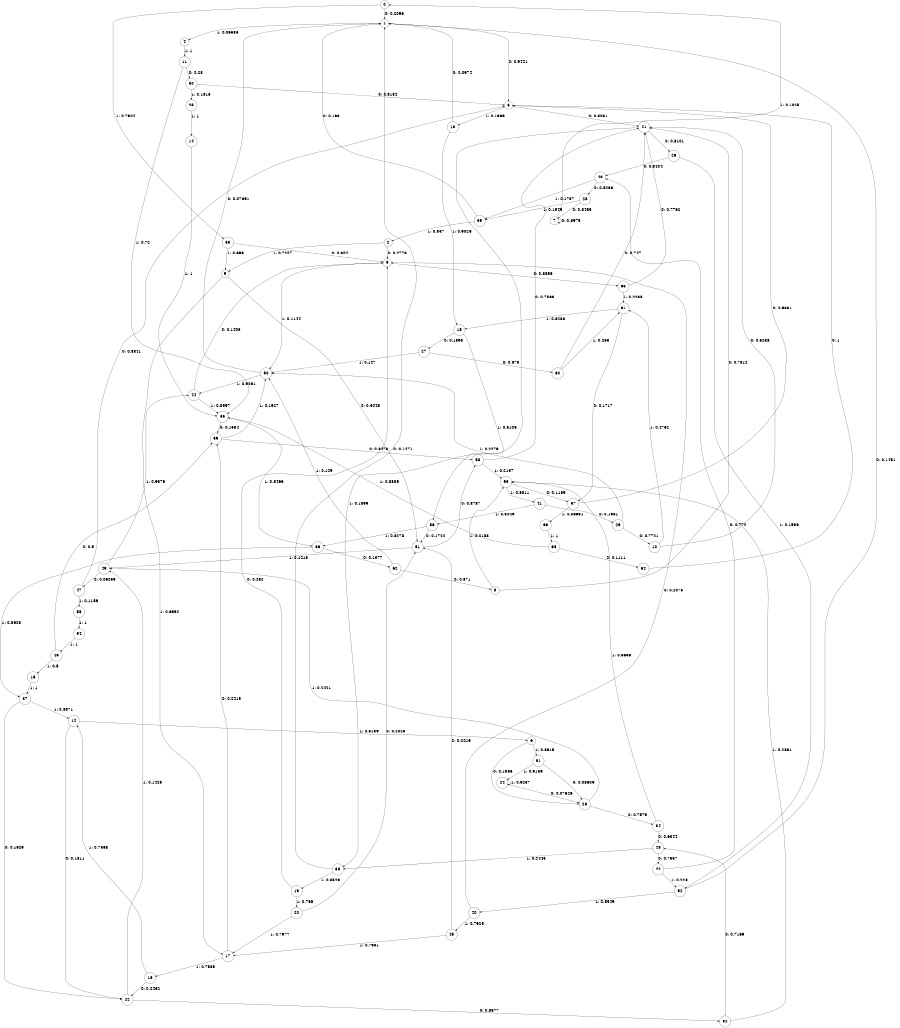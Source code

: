 digraph "ch1random_outputL9" {
size = "6,8.5";
ratio = "fill";
node [shape = circle];
node [fontsize = 24];
edge [fontsize = 24];
0 -> 1 [label = "0: 0.2096   "];
0 -> 33 [label = "1: 0.7904   "];
1 -> 3 [label = "0: 0.9441   "];
1 -> 4 [label = "1: 0.05585  "];
2 -> 5 [label = "0: 0.2773   "];
2 -> 9 [label = "1: 0.7227   "];
3 -> 21 [label = "0: 0.8031   "];
3 -> 13 [label = "1: 0.1969   "];
4 -> 11 [label = "1: 1        "];
5 -> 63 [label = "0: 0.8856   "];
5 -> 50 [label = "1: 0.1144   "];
6 -> 23 [label = "0: 0.1385   "];
6 -> 31 [label = "1: 0.8615   "];
7 -> 7 [label = "0: 0.8975   "];
7 -> 0 [label = "1: 0.1025   "];
8 -> 21 [label = "0: 0.7812   "];
8 -> 53 [label = "1: 0.2188   "];
9 -> 51 [label = "0: 0.3048   "];
9 -> 17 [label = "1: 0.6952   "];
10 -> 21 [label = "0: 0.5238   "];
10 -> 61 [label = "1: 0.4762   "];
11 -> 30 [label = "0: 0.28     "];
11 -> 35 [label = "1: 0.72     "];
12 -> 22 [label = "0: 0.1811   "];
12 -> 6 [label = "1: 0.8189   "];
13 -> 1 [label = "0: 0.0974   "];
13 -> 18 [label = "1: 0.9026   "];
14 -> 35 [label = "1: 1        "];
15 -> 37 [label = "1: 1        "];
16 -> 22 [label = "0: 0.2432   "];
16 -> 12 [label = "1: 0.7568   "];
17 -> 59 [label = "0: 0.2415   "];
17 -> 16 [label = "1: 0.7585   "];
18 -> 27 [label = "0: 0.1895   "];
18 -> 56 [label = "1: 0.8105   "];
19 -> 5 [label = "0: 0.232    "];
19 -> 20 [label = "1: 0.768    "];
20 -> 51 [label = "0: 0.2023   "];
20 -> 17 [label = "1: 0.7977   "];
21 -> 26 [label = "0: 0.8101   "];
21 -> 38 [label = "1: 0.1899   "];
22 -> 32 [label = "0: 0.8577   "];
22 -> 49 [label = "1: 0.1423   "];
23 -> 34 [label = "0: 0.7579   "];
23 -> 49 [label = "1: 0.2421   "];
24 -> 23 [label = "0: 0.07626  "];
24 -> 24 [label = "1: 0.9237   "];
25 -> 14 [label = "1: 1        "];
26 -> 43 [label = "0: 0.8404   "];
26 -> 52 [label = "1: 0.1596   "];
27 -> 60 [label = "0: 0.873    "];
27 -> 50 [label = "1: 0.127    "];
28 -> 7 [label = "0: 0.8455   "];
28 -> 39 [label = "1: 0.1545   "];
29 -> 10 [label = "0: 0.7721   "];
29 -> 50 [label = "1: 0.2279   "];
30 -> 3 [label = "0: 0.8182   "];
30 -> 25 [label = "1: 0.1818   "];
31 -> 23 [label = "0: 0.08609  "];
31 -> 24 [label = "1: 0.9139   "];
32 -> 48 [label = "0: 0.7169   "];
32 -> 53 [label = "1: 0.2831   "];
33 -> 5 [label = "0: 0.304    "];
33 -> 9 [label = "1: 0.696    "];
34 -> 48 [label = "0: 0.6344   "];
34 -> 53 [label = "1: 0.3656   "];
35 -> 59 [label = "0: 0.1534   "];
35 -> 36 [label = "1: 0.8466   "];
36 -> 62 [label = "0: 0.1377   "];
36 -> 37 [label = "1: 0.8623   "];
37 -> 22 [label = "0: 0.1629   "];
37 -> 12 [label = "1: 0.8371   "];
38 -> 1 [label = "0: 0.1471   "];
38 -> 19 [label = "1: 0.8529   "];
39 -> 1 [label = "0: 0.163    "];
39 -> 2 [label = "1: 0.837    "];
40 -> 5 [label = "0: 0.2075   "];
40 -> 45 [label = "1: 0.7925   "];
41 -> 29 [label = "0: 0.1951   "];
41 -> 56 [label = "1: 0.8049   "];
42 -> 43 [label = "0: 0.772    "];
42 -> 52 [label = "1: 0.228    "];
43 -> 28 [label = "0: 0.8263   "];
43 -> 39 [label = "1: 0.1737   "];
44 -> 5 [label = "0: 0.1403   "];
44 -> 35 [label = "1: 0.8597   "];
45 -> 51 [label = "0: 0.2019   "];
45 -> 17 [label = "1: 0.7981   "];
46 -> 59 [label = "0: 0.5      "];
46 -> 15 [label = "1: 0.5      "];
47 -> 3 [label = "0: 0.8841   "];
47 -> 55 [label = "1: 0.1159   "];
48 -> 42 [label = "0: 0.7557   "];
48 -> 38 [label = "1: 0.2443   "];
49 -> 47 [label = "0: 0.06239  "];
49 -> 44 [label = "1: 0.9376   "];
50 -> 1 [label = "0: 0.07391  "];
50 -> 44 [label = "1: 0.9261   "];
51 -> 58 [label = "0: 0.8787   "];
51 -> 49 [label = "1: 0.1213   "];
52 -> 1 [label = "0: 0.1451   "];
52 -> 40 [label = "1: 0.8549   "];
53 -> 57 [label = "0: 0.1189   "];
53 -> 41 [label = "1: 0.8811   "];
54 -> 46 [label = "1: 1        "];
55 -> 54 [label = "1: 1        "];
56 -> 51 [label = "0: 0.1722   "];
56 -> 36 [label = "1: 0.8278   "];
57 -> 3 [label = "0: 0.9331   "];
57 -> 66 [label = "1: 0.06691  "];
58 -> 21 [label = "0: 0.7863   "];
58 -> 53 [label = "1: 0.2137   "];
59 -> 58 [label = "0: 0.8473   "];
59 -> 50 [label = "1: 0.1527   "];
60 -> 21 [label = "0: 0.747    "];
60 -> 61 [label = "1: 0.253    "];
61 -> 57 [label = "0: 0.1717   "];
61 -> 18 [label = "1: 0.8283   "];
62 -> 8 [label = "0: 0.871    "];
62 -> 50 [label = "1: 0.129    "];
63 -> 21 [label = "0: 0.7762   "];
63 -> 61 [label = "1: 0.2238   "];
64 -> 3 [label = "0: 1        "];
65 -> 64 [label = "0: 0.1111   "];
65 -> 35 [label = "1: 0.8889   "];
66 -> 65 [label = "1: 1        "];
}
